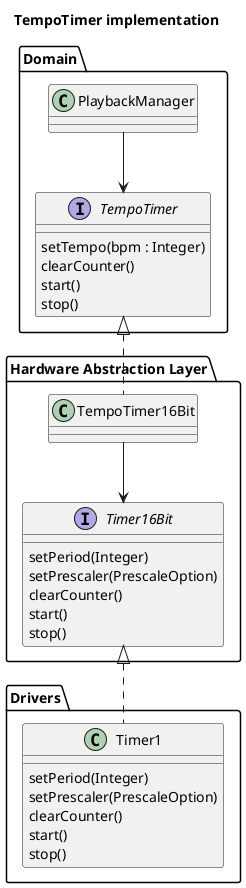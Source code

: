 @startuml

skinparam linetype ortho

title TempoTimer implementation


''' Class definitions '''

Package "Domain"
{
	class PlaybackManager
	{

	}

	interface TempoTimer
	{
		setTempo(bpm : Integer)
		clearCounter()
		start()
		stop()
	}
}

Package "Hardware Abstraction Layer"
{
	class TempoTimer16Bit
	{

	}

	interface Timer16Bit
	{
		setPeriod(Integer)
		setPrescaler(PrescaleOption)
		clearCounter()
		start()
		stop()
	}
}

Package "Drivers"
{
	class Timer1
	{
		setPeriod(Integer)
		setPrescaler(PrescaleOption)
		clearCounter()
		start()
		stop()
	}
}


''' Class relations '''

PlaybackManager --> TempoTimer
TempoTimer <|.. TempoTimer16Bit
TempoTimer16Bit --> Timer16Bit
Timer16Bit <|.. Timer1

@enduml

